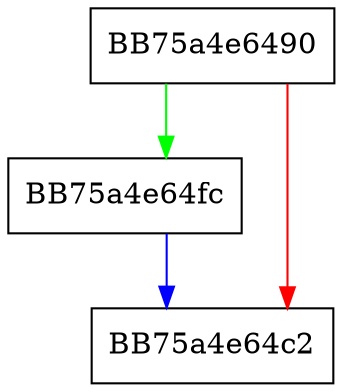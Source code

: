 digraph RpfAPI_SSFSetStreamById {
  node [shape="box"];
  graph [splines=ortho];
  BB75a4e6490 -> BB75a4e64fc [color="green"];
  BB75a4e6490 -> BB75a4e64c2 [color="red"];
  BB75a4e64fc -> BB75a4e64c2 [color="blue"];
}
